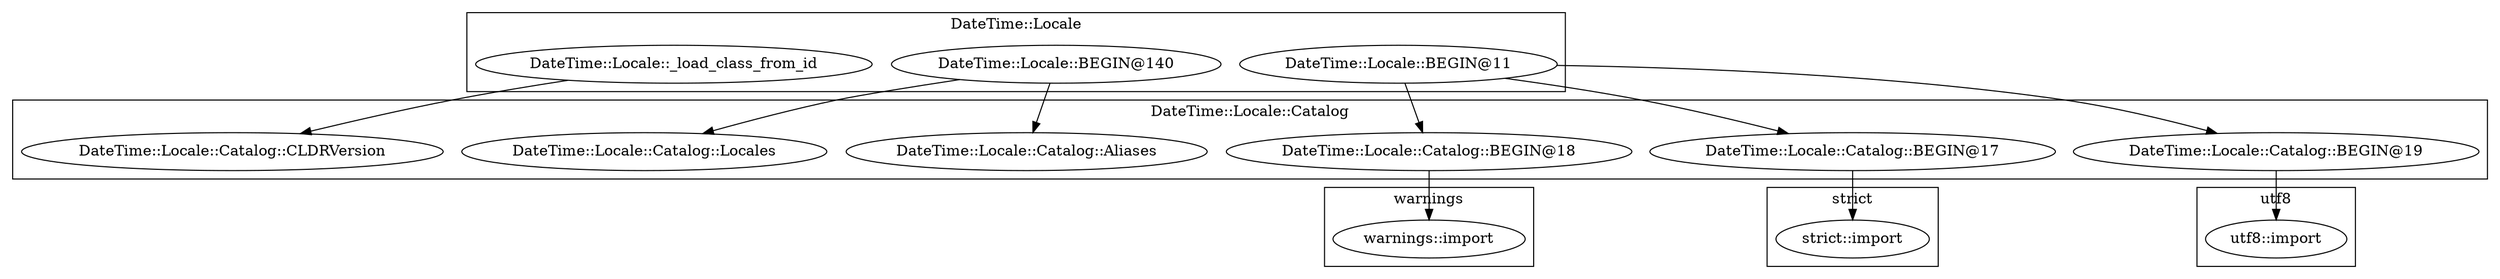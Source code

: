 digraph {
graph [overlap=false]
subgraph cluster_utf8 {
	label="utf8";
	"utf8::import";
}
subgraph cluster_warnings {
	label="warnings";
	"warnings::import";
}
subgraph cluster_DateTime_Locale_Catalog {
	label="DateTime::Locale::Catalog";
	"DateTime::Locale::Catalog::BEGIN@18";
	"DateTime::Locale::Catalog::BEGIN@17";
	"DateTime::Locale::Catalog::Locales";
	"DateTime::Locale::Catalog::Aliases";
	"DateTime::Locale::Catalog::CLDRVersion";
	"DateTime::Locale::Catalog::BEGIN@19";
}
subgraph cluster_strict {
	label="strict";
	"strict::import";
}
subgraph cluster_DateTime_Locale {
	label="DateTime::Locale";
	"DateTime::Locale::_load_class_from_id";
	"DateTime::Locale::BEGIN@11";
	"DateTime::Locale::BEGIN@140";
}
"DateTime::Locale::BEGIN@140" -> "DateTime::Locale::Catalog::Locales";
"DateTime::Locale::BEGIN@11" -> "DateTime::Locale::Catalog::BEGIN@19";
"DateTime::Locale::Catalog::BEGIN@18" -> "warnings::import";
"DateTime::Locale::Catalog::BEGIN@19" -> "utf8::import";
"DateTime::Locale::Catalog::BEGIN@17" -> "strict::import";
"DateTime::Locale::_load_class_from_id" -> "DateTime::Locale::Catalog::CLDRVersion";
"DateTime::Locale::BEGIN@11" -> "DateTime::Locale::Catalog::BEGIN@17";
"DateTime::Locale::BEGIN@140" -> "DateTime::Locale::Catalog::Aliases";
"DateTime::Locale::BEGIN@11" -> "DateTime::Locale::Catalog::BEGIN@18";
}
